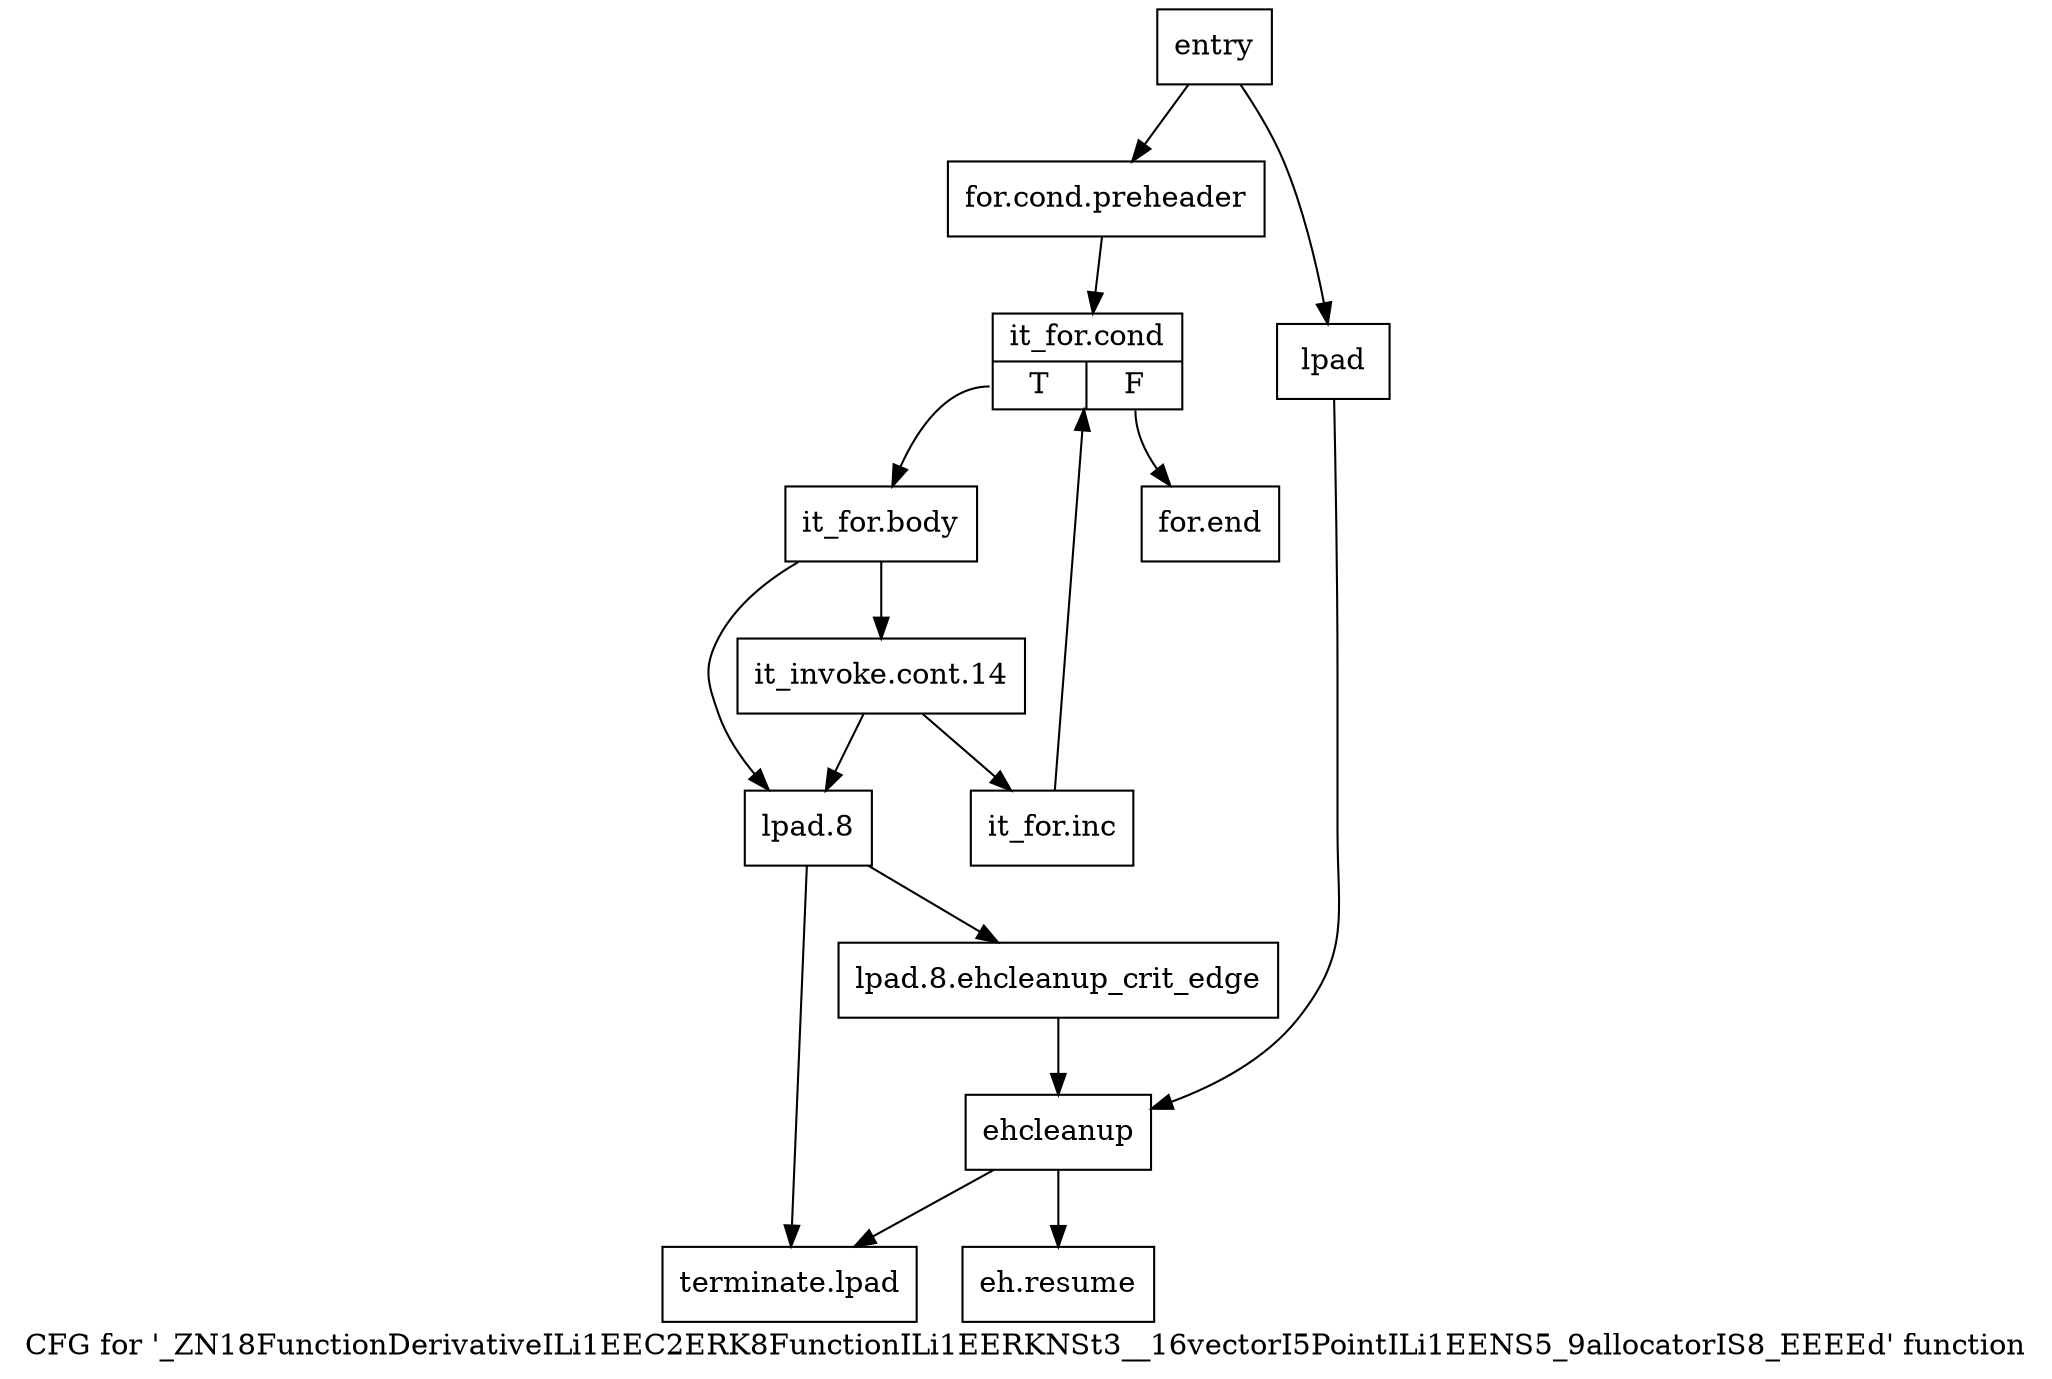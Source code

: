 digraph "CFG for '_ZN18FunctionDerivativeILi1EEC2ERK8FunctionILi1EERKNSt3__16vectorI5PointILi1EENS5_9allocatorIS8_EEEEd' function" {
	label="CFG for '_ZN18FunctionDerivativeILi1EEC2ERK8FunctionILi1EERKNSt3__16vectorI5PointILi1EENS5_9allocatorIS8_EEEEd' function";

	Node0x5835290 [shape=record,label="{entry}"];
	Node0x5835290 -> Node0x58352e0;
	Node0x5835290 -> Node0x5835470;
	Node0x58352e0 [shape=record,label="{for.cond.preheader}"];
	Node0x58352e0 -> Node0x5835330;
	Node0x5835330 [shape=record,label="{it_for.cond|{<s0>T|<s1>F}}"];
	Node0x5835330:s0 -> Node0x5835380;
	Node0x5835330:s1 -> Node0x5835560;
	Node0x5835380 [shape=record,label="{it_for.body}"];
	Node0x5835380 -> Node0x58353d0;
	Node0x5835380 -> Node0x58354c0;
	Node0x58353d0 [shape=record,label="{it_invoke.cont.14}"];
	Node0x58353d0 -> Node0x5835420;
	Node0x58353d0 -> Node0x58354c0;
	Node0x5835420 [shape=record,label="{it_for.inc}"];
	Node0x5835420 -> Node0x5835330;
	Node0x5835470 [shape=record,label="{lpad}"];
	Node0x5835470 -> Node0x58355b0;
	Node0x58354c0 [shape=record,label="{lpad.8}"];
	Node0x58354c0 -> Node0x5835510;
	Node0x58354c0 -> Node0x5835650;
	Node0x5835510 [shape=record,label="{lpad.8.ehcleanup_crit_edge}"];
	Node0x5835510 -> Node0x58355b0;
	Node0x5835560 [shape=record,label="{for.end}"];
	Node0x58355b0 [shape=record,label="{ehcleanup}"];
	Node0x58355b0 -> Node0x5835600;
	Node0x58355b0 -> Node0x5835650;
	Node0x5835600 [shape=record,label="{eh.resume}"];
	Node0x5835650 [shape=record,label="{terminate.lpad}"];
}
